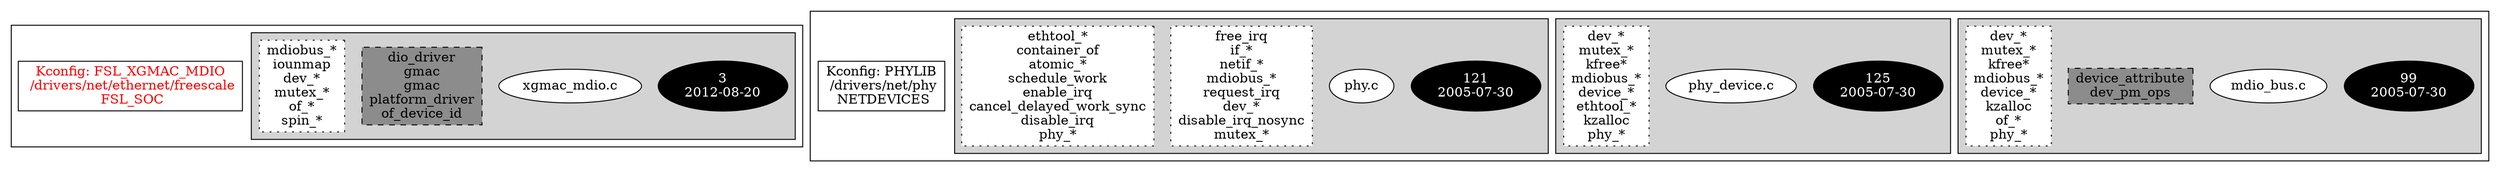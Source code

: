 digraph Driver {
	ranksep=2;
	splines=ortho;
	//Symbol: FSL_XGMAC_MDIO
	subgraph "cluster_FSL_XGMAC_MDIO"{
		subgraph "cluster_xgmac_mdio.c" {
			style=filled
			"commit_xgmac_mdio.c" [style=filled, fillcolor=black, fontcolor=white, label="3\n2012-08-20"];
			"xgmac_mdio.c" [style=filled, fillcolor=white, fontcolor=black, label="xgmac_mdio.c\n"];
			"structs-xgmac_mdio.c" [style="filled,dashed" shape=box, fillcolor=grey55, fontcolor=black, label="dio_driver\ngmac\ngmac\nplatform_driver\nof_device_id\n"];
			"funccall0-xgmac_mdio.c" [style="filled,dotted" shape=box, fillcolor=white, fontcolor=black, label="mdiobus_*\niounmap\ndev_*\nmutex_*\nof_*\nspin_*\n"];
		}
		"K:FSL_XGMAC_MDIO" [label="Kconfig: FSL_XGMAC_MDIO\n /drivers/net/ethernet/freescale\n  FSL_SOC ", shape=box, fontcolor=red];
	}
	//Symbol: PHYLIB
	subgraph "cluster_PHYLIB"{
		subgraph "cluster_mdio_bus.c" {
			style=filled
			"commit_mdio_bus.c" [style=filled, fillcolor=black, fontcolor=white, label="99\n2005-07-30"];
			"mdio_bus.c" [style=filled, fillcolor=white, fontcolor=black, label="mdio_bus.c\n"];
			"structs-mdio_bus.c" [style="filled,dashed" shape=box, fillcolor=grey55, fontcolor=black, label="device_attribute\ndev_pm_ops\n"];
			"funccall0-mdio_bus.c" [style="filled,dotted" shape=box, fillcolor=white, fontcolor=black, label="dev_*\nmutex_*\nkfree*\nmdiobus_*\ndevice_*\nkzalloc\nof_*\nphy_*\n"];
		}
		subgraph "cluster_phy_device.c" {
			style=filled
			"commit_phy_device.c" [style=filled, fillcolor=black, fontcolor=white, label="125\n2005-07-30"];
			"phy_device.c" [style=filled, fillcolor=white, fontcolor=black, label="phy_device.c\n"];
			"funccall0-phy_device.c" [style="filled,dotted" shape=box, fillcolor=white, fontcolor=black, label="dev_*\nmutex_*\nkfree*\nmdiobus_*\ndevice_*\nethtool_*\nkzalloc\nphy_*\n"];
		}
		subgraph "cluster_phy.c" {
			style=filled
			"commit_phy.c" [style=filled, fillcolor=black, fontcolor=white, label="121\n2005-07-30"];
			"phy.c" [style=filled, fillcolor=white, fontcolor=black, label="phy.c\n"];
			"funccall2-phy.c" [style="filled,dotted" shape=box, fillcolor=white, fontcolor=black, label="free_irq\nif_*\nnetif_*\nmdiobus_*\nrequest_irq\ndev_*\ndisable_irq_nosync\nmutex_*\n"];
			"funccall1-phy.c" [style="filled,dotted" shape=box, fillcolor=white, fontcolor=black, label="ethtool_*\ncontainer_of\natomic_*\nschedule_work\nenable_irq\ncancel_delayed_work_sync\ndisable_irq\nphy_*\n"];
		}
		"K:PHYLIB" [label="Kconfig: PHYLIB\n /drivers/net/phy\n  NETDEVICES ", shape=box];
	}
}
